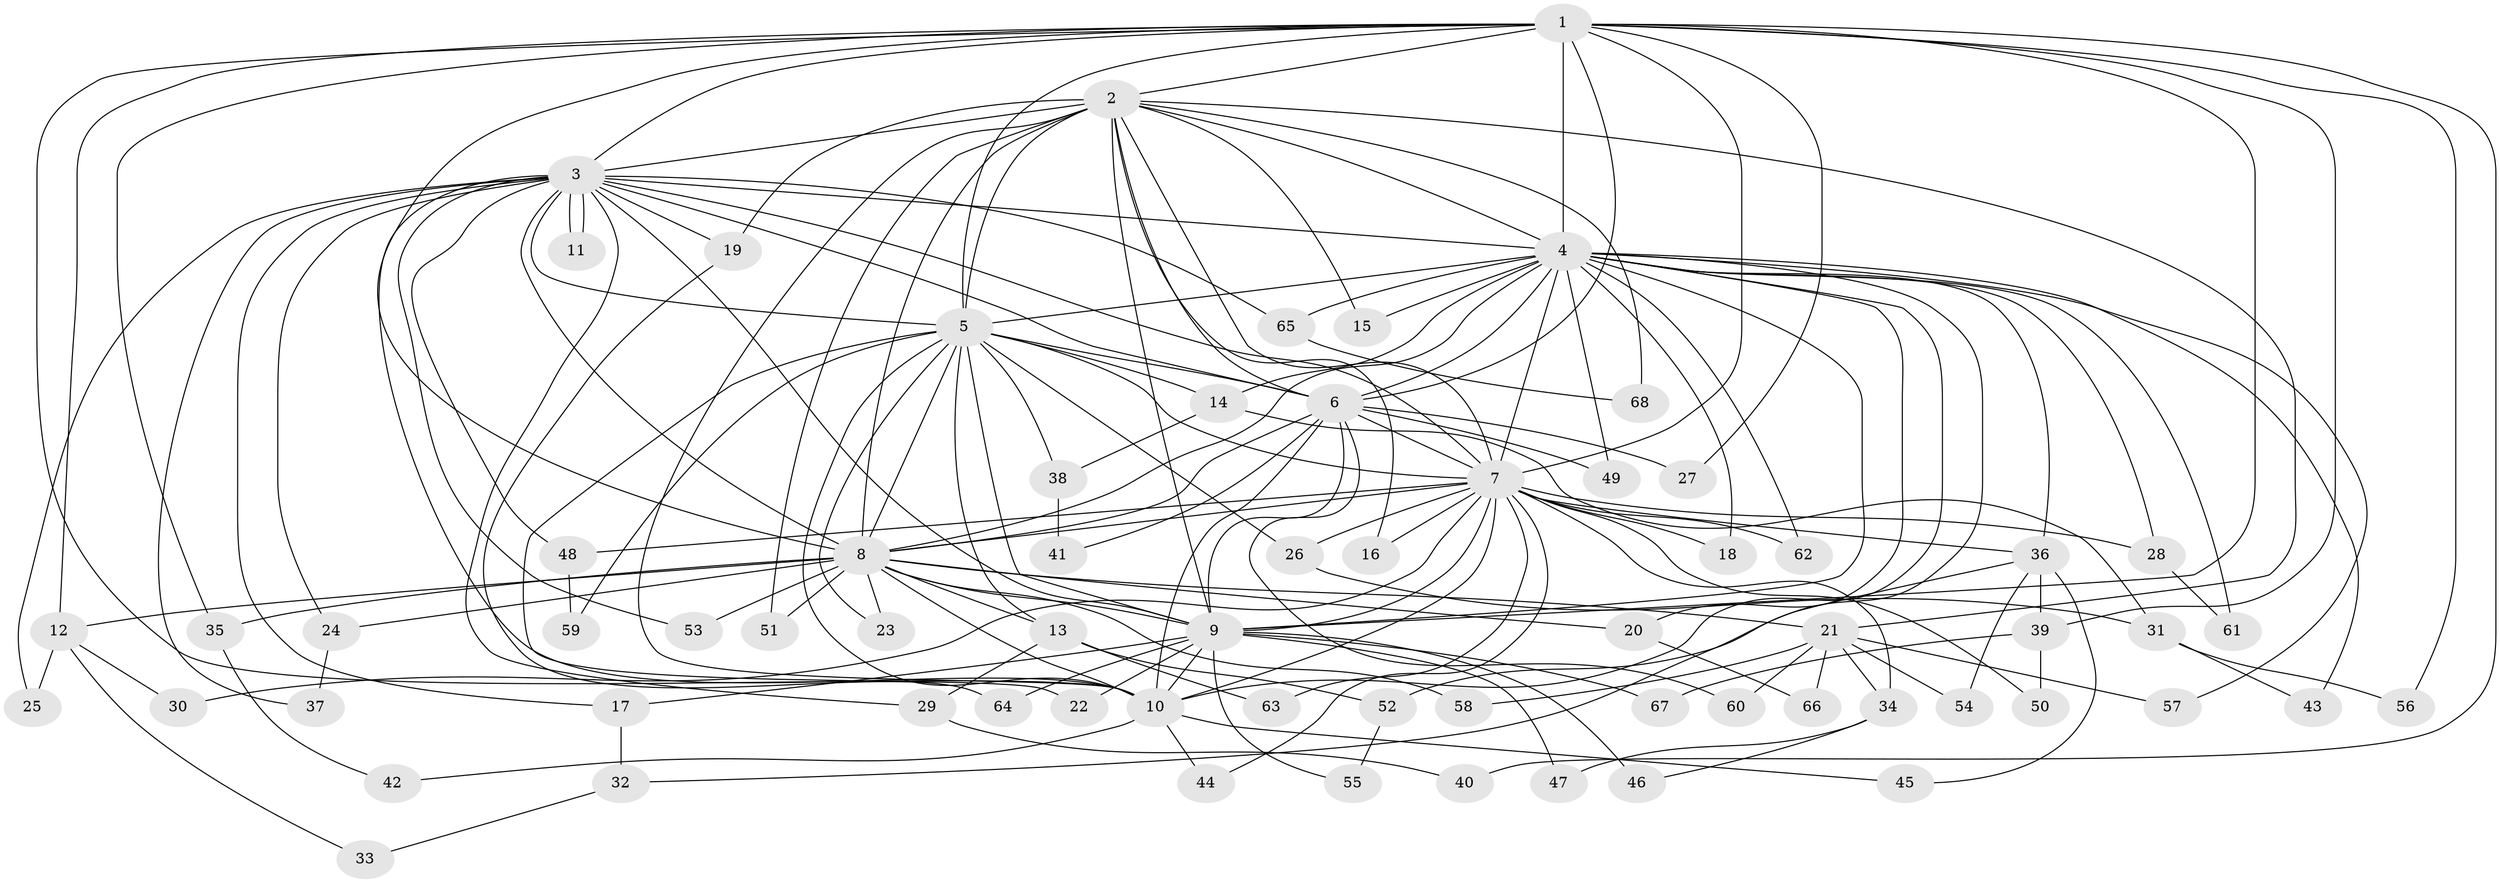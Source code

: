 // Generated by graph-tools (version 1.1) at 2025/43/03/09/25 04:43:03]
// undirected, 68 vertices, 161 edges
graph export_dot {
graph [start="1"]
  node [color=gray90,style=filled];
  1;
  2;
  3;
  4;
  5;
  6;
  7;
  8;
  9;
  10;
  11;
  12;
  13;
  14;
  15;
  16;
  17;
  18;
  19;
  20;
  21;
  22;
  23;
  24;
  25;
  26;
  27;
  28;
  29;
  30;
  31;
  32;
  33;
  34;
  35;
  36;
  37;
  38;
  39;
  40;
  41;
  42;
  43;
  44;
  45;
  46;
  47;
  48;
  49;
  50;
  51;
  52;
  53;
  54;
  55;
  56;
  57;
  58;
  59;
  60;
  61;
  62;
  63;
  64;
  65;
  66;
  67;
  68;
  1 -- 2;
  1 -- 3;
  1 -- 4;
  1 -- 5;
  1 -- 6;
  1 -- 7;
  1 -- 8;
  1 -- 9;
  1 -- 10;
  1 -- 12;
  1 -- 27;
  1 -- 35;
  1 -- 39;
  1 -- 40;
  1 -- 56;
  2 -- 3;
  2 -- 4;
  2 -- 5;
  2 -- 6;
  2 -- 7;
  2 -- 8;
  2 -- 9;
  2 -- 10;
  2 -- 15;
  2 -- 16;
  2 -- 19;
  2 -- 21;
  2 -- 51;
  2 -- 68;
  3 -- 4;
  3 -- 5;
  3 -- 6;
  3 -- 7;
  3 -- 8;
  3 -- 9;
  3 -- 10;
  3 -- 11;
  3 -- 11;
  3 -- 17;
  3 -- 19;
  3 -- 24;
  3 -- 25;
  3 -- 29;
  3 -- 37;
  3 -- 48;
  3 -- 53;
  3 -- 65;
  4 -- 5;
  4 -- 6;
  4 -- 7;
  4 -- 8;
  4 -- 9;
  4 -- 10;
  4 -- 14;
  4 -- 15;
  4 -- 18;
  4 -- 20;
  4 -- 28;
  4 -- 32;
  4 -- 36;
  4 -- 43;
  4 -- 49;
  4 -- 57;
  4 -- 61;
  4 -- 62;
  4 -- 65;
  5 -- 6;
  5 -- 7;
  5 -- 8;
  5 -- 9;
  5 -- 10;
  5 -- 13;
  5 -- 14;
  5 -- 22;
  5 -- 23;
  5 -- 26;
  5 -- 38;
  5 -- 59;
  6 -- 7;
  6 -- 8;
  6 -- 9;
  6 -- 10;
  6 -- 27;
  6 -- 41;
  6 -- 49;
  6 -- 60;
  7 -- 8;
  7 -- 9;
  7 -- 10;
  7 -- 16;
  7 -- 18;
  7 -- 26;
  7 -- 28;
  7 -- 30;
  7 -- 34;
  7 -- 36;
  7 -- 44;
  7 -- 48;
  7 -- 50;
  7 -- 62;
  7 -- 63;
  8 -- 9;
  8 -- 10;
  8 -- 12;
  8 -- 13;
  8 -- 20;
  8 -- 21;
  8 -- 23;
  8 -- 24;
  8 -- 35;
  8 -- 51;
  8 -- 53;
  8 -- 58;
  9 -- 10;
  9 -- 17;
  9 -- 22;
  9 -- 46;
  9 -- 47;
  9 -- 55;
  9 -- 64;
  9 -- 67;
  10 -- 42;
  10 -- 44;
  10 -- 45;
  12 -- 25;
  12 -- 30;
  12 -- 33;
  13 -- 29;
  13 -- 52;
  13 -- 63;
  14 -- 31;
  14 -- 38;
  17 -- 32;
  19 -- 64;
  20 -- 66;
  21 -- 34;
  21 -- 54;
  21 -- 57;
  21 -- 58;
  21 -- 60;
  21 -- 66;
  24 -- 37;
  26 -- 31;
  28 -- 61;
  29 -- 40;
  31 -- 43;
  31 -- 56;
  32 -- 33;
  34 -- 46;
  34 -- 47;
  35 -- 42;
  36 -- 39;
  36 -- 45;
  36 -- 52;
  36 -- 54;
  38 -- 41;
  39 -- 50;
  39 -- 67;
  48 -- 59;
  52 -- 55;
  65 -- 68;
}
